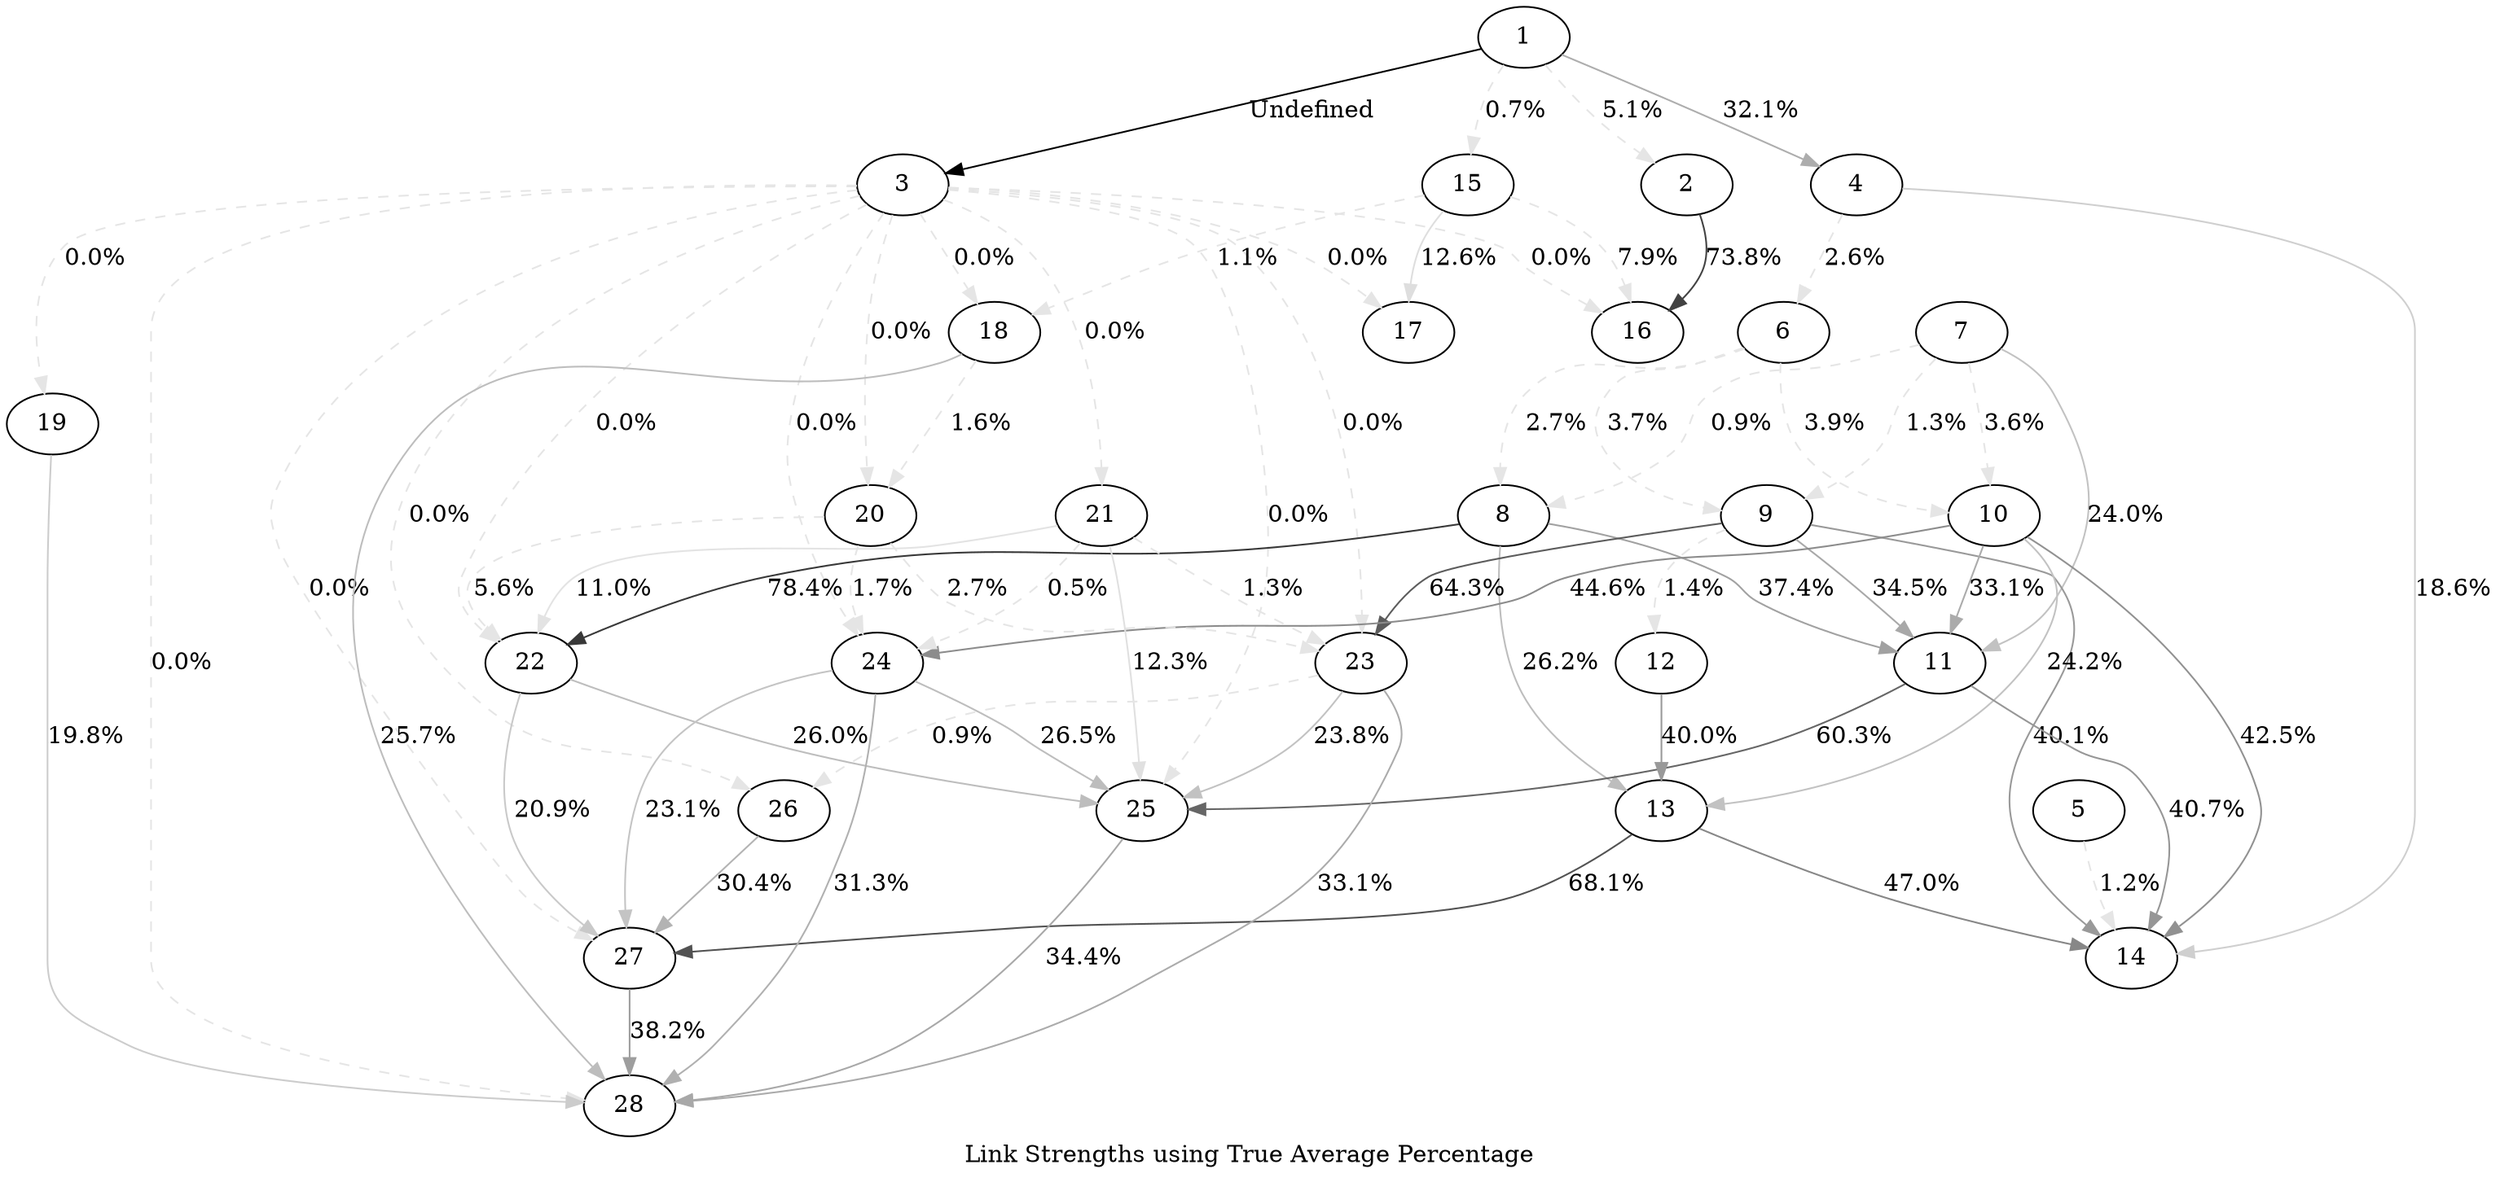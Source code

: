 digraph G {
 label = "Link Strengths using True Average Percentage";

 "1" [shape=ellipse];
 "2" [shape=ellipse];
 "3" [shape=ellipse];
 "4" [shape=ellipse];
 "5" [shape=ellipse];
 "6" [shape=ellipse];
 "7" [shape=ellipse];
 "8" [shape=ellipse];
 "9" [shape=ellipse];
 "10" [shape=ellipse];
 "11" [shape=ellipse];
 "12" [shape=ellipse];
 "13" [shape=ellipse];
 "14" [shape=ellipse];
 "15" [shape=ellipse];
 "16" [shape=ellipse];
 "17" [shape=ellipse];
 "18" [shape=ellipse];
 "19" [shape=ellipse];
 "20" [shape=ellipse];
 "21" [shape=ellipse];
 "22" [shape=ellipse];
 "23" [shape=ellipse];
 "24" [shape=ellipse];
 "25" [shape=ellipse];
 "26" [shape=ellipse];
 "27" [shape=ellipse];
 "28" [shape=ellipse];

 "1" -> "2" [label="5.1%",color=gray90,style=dashed];
 "1" -> "3" [label="Undefined",color=gray00];
 "1" -> "4" [label="32.1%",color=gray68];
 "1" -> "15" [label="0.7%",color=gray90,style=dashed];
 "2" -> "16" [label="73.8%",color=gray26];
 "3" -> "16" [label="0.0%",color=gray90,style=dashed];
 "3" -> "17" [label="0.0%",color=gray90,style=dashed];
 "3" -> "18" [label="0.0%",color=gray90,style=dashed];
 "3" -> "19" [label="0.0%",color=gray90,style=dashed];
 "3" -> "20" [label="0.0%",color=gray90,style=dashed];
 "3" -> "21" [label="0.0%",color=gray90,style=dashed];
 "3" -> "22" [label="0.0%",color=gray90,style=dashed];
 "3" -> "23" [label="0.0%",color=gray90,style=dashed];
 "3" -> "24" [label="0.0%",color=gray90,style=dashed];
 "3" -> "25" [label="0.0%",color=gray90,style=dashed];
 "3" -> "26" [label="0.0%",color=gray90,style=dashed];
 "3" -> "27" [label="0.0%",color=gray90,style=dashed];
 "3" -> "28" [label="0.0%",color=gray90,style=dashed];
 "4" -> "6" [label="2.6%",color=gray90,style=dashed];
 "4" -> "14" [label="18.6%",color=gray81];
 "5" -> "14" [label="1.2%",color=gray90,style=dashed];
 "6" -> "8" [label="2.7%",color=gray90,style=dashed];
 "6" -> "9" [label="3.7%",color=gray90,style=dashed];
 "6" -> "10" [label="3.9%",color=gray90,style=dashed];
 "7" -> "8" [label="0.9%",color=gray90,style=dashed];
 "7" -> "9" [label="1.3%",color=gray90,style=dashed];
 "7" -> "10" [label="3.6%",color=gray90,style=dashed];
 "7" -> "11" [label="24.0%",color=gray76];
 "8" -> "11" [label="37.4%",color=gray63];
 "8" -> "13" [label="26.2%",color=gray74];
 "8" -> "22" [label="78.4%",color=gray22];
 "9" -> "11" [label="34.5%",color=gray66];
 "9" -> "12" [label="1.4%",color=gray90,style=dashed];
 "9" -> "14" [label="40.1%",color=gray60];
 "9" -> "23" [label="64.3%",color=gray36];
 "10" -> "11" [label="33.1%",color=gray67];
 "10" -> "13" [label="24.2%",color=gray76];
 "10" -> "14" [label="42.5%",color=gray57];
 "10" -> "24" [label="44.6%",color=gray55];
 "11" -> "14" [label="40.7%",color=gray59];
 "11" -> "25" [label="60.3%",color=gray40];
 "12" -> "13" [label="40.0%",color=gray60];
 "13" -> "14" [label="47.0%",color=gray53];
 "13" -> "27" [label="68.1%",color=gray32];
 "15" -> "16" [label="7.9%",color=gray90,style=dashed];
 "15" -> "17" [label="12.6%",color=gray87];
 "15" -> "18" [label="1.1%",color=gray90,style=dashed];
 "18" -> "20" [label="1.6%",color=gray90,style=dashed];
 "18" -> "28" [label="25.7%",color=gray74];
 "19" -> "28" [label="19.8%",color=gray80];
 "20" -> "22" [label="5.6%",color=gray90,style=dashed];
 "20" -> "23" [label="2.7%",color=gray90,style=dashed];
 "20" -> "24" [label="1.7%",color=gray90,style=dashed];
 "21" -> "22" [label="11.0%",color=gray89];
 "21" -> "23" [label="1.3%",color=gray90,style=dashed];
 "21" -> "24" [label="0.5%",color=gray90,style=dashed];
 "21" -> "25" [label="12.3%",color=gray88];
 "22" -> "25" [label="26.0%",color=gray74];
 "22" -> "27" [label="20.9%",color=gray79];
 "23" -> "25" [label="23.8%",color=gray76];
 "23" -> "26" [label="0.9%",color=gray90,style=dashed];
 "23" -> "28" [label="33.1%",color=gray67];
 "24" -> "25" [label="26.5%",color=gray74];
 "24" -> "27" [label="23.1%",color=gray77];
 "24" -> "28" [label="31.3%",color=gray69];
 "25" -> "28" [label="34.4%",color=gray66];
 "26" -> "27" [label="30.4%",color=gray70];
 "27" -> "28" [label="38.2%",color=gray62];

} 
